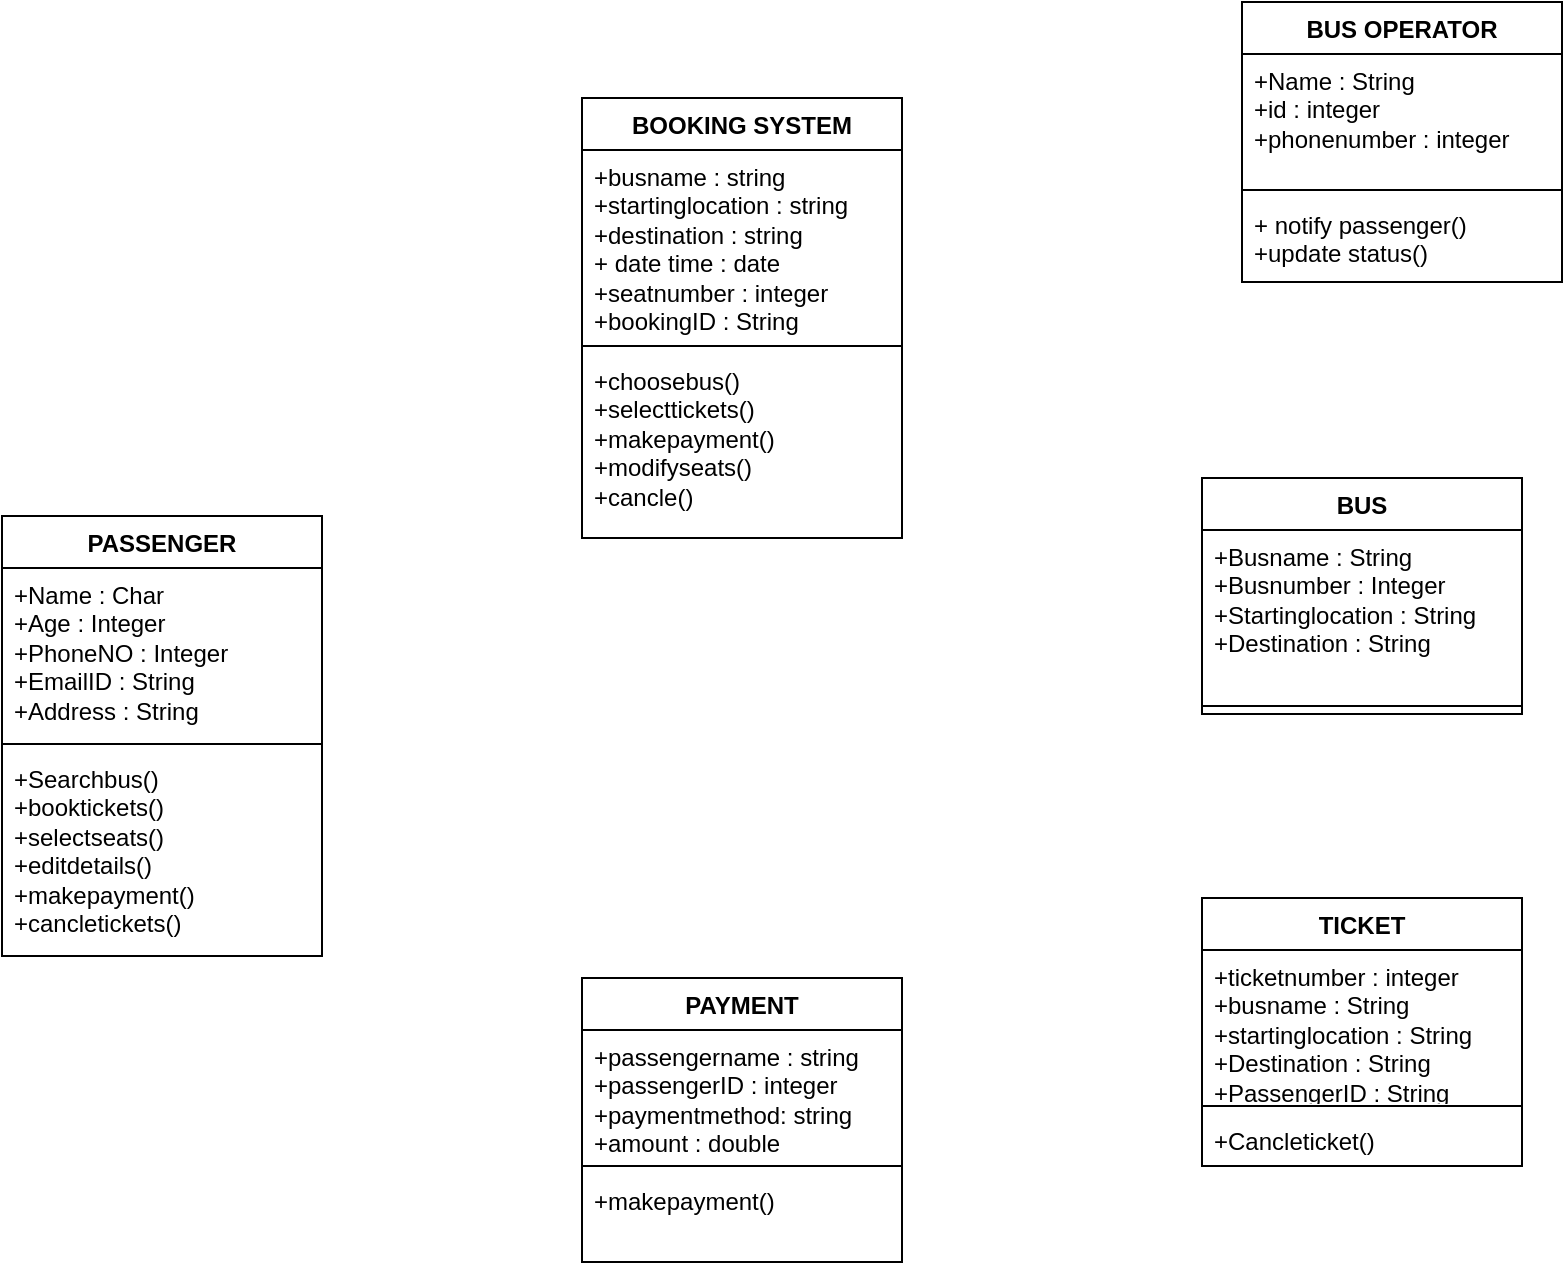 <mxfile version="24.7.6">
  <diagram name="Page-1" id="JGNxIIsGgI_UogwqbrUo">
    <mxGraphModel dx="1407" dy="516" grid="1" gridSize="10" guides="1" tooltips="1" connect="1" arrows="1" fold="1" page="1" pageScale="1" pageWidth="850" pageHeight="1100" math="0" shadow="0">
      <root>
        <mxCell id="0" />
        <mxCell id="1" parent="0" />
        <mxCell id="Q1mi_HC60ny_9-CP_xTS-19" value="PASSENGER" style="swimlane;fontStyle=1;align=center;verticalAlign=top;childLayout=stackLayout;horizontal=1;startSize=26;horizontalStack=0;resizeParent=1;resizeParentMax=0;resizeLast=0;collapsible=1;marginBottom=0;whiteSpace=wrap;html=1;" vertex="1" parent="1">
          <mxGeometry x="40" y="309" width="160" height="220" as="geometry" />
        </mxCell>
        <mxCell id="Q1mi_HC60ny_9-CP_xTS-20" value="+Name : Char&lt;div&gt;+Age : Integer&lt;/div&gt;&lt;div&gt;+PhoneNO : Integer&lt;/div&gt;&lt;div&gt;+EmailID : String&lt;/div&gt;&lt;div&gt;+Address : String&amp;nbsp;&lt;/div&gt;&lt;div&gt;&lt;br&gt;&lt;/div&gt;" style="text;strokeColor=none;fillColor=none;align=left;verticalAlign=top;spacingLeft=4;spacingRight=4;overflow=hidden;rotatable=0;points=[[0,0.5],[1,0.5]];portConstraint=eastwest;whiteSpace=wrap;html=1;" vertex="1" parent="Q1mi_HC60ny_9-CP_xTS-19">
          <mxGeometry y="26" width="160" height="84" as="geometry" />
        </mxCell>
        <mxCell id="Q1mi_HC60ny_9-CP_xTS-21" value="" style="line;strokeWidth=1;fillColor=none;align=left;verticalAlign=middle;spacingTop=-1;spacingLeft=3;spacingRight=3;rotatable=0;labelPosition=right;points=[];portConstraint=eastwest;strokeColor=inherit;" vertex="1" parent="Q1mi_HC60ny_9-CP_xTS-19">
          <mxGeometry y="110" width="160" height="8" as="geometry" />
        </mxCell>
        <mxCell id="Q1mi_HC60ny_9-CP_xTS-22" value="+Searchbus()&lt;div&gt;+booktickets()&lt;/div&gt;&lt;div&gt;+selectseats()&lt;/div&gt;&lt;div&gt;+editdetails()&lt;/div&gt;&lt;div&gt;+makepayment()&lt;/div&gt;&lt;div&gt;+cancletickets()&lt;/div&gt;&lt;div&gt;&lt;br&gt;&lt;/div&gt;" style="text;strokeColor=none;fillColor=none;align=left;verticalAlign=top;spacingLeft=4;spacingRight=4;overflow=hidden;rotatable=0;points=[[0,0.5],[1,0.5]];portConstraint=eastwest;whiteSpace=wrap;html=1;" vertex="1" parent="Q1mi_HC60ny_9-CP_xTS-19">
          <mxGeometry y="118" width="160" height="102" as="geometry" />
        </mxCell>
        <mxCell id="Q1mi_HC60ny_9-CP_xTS-23" value="TICKET" style="swimlane;fontStyle=1;align=center;verticalAlign=top;childLayout=stackLayout;horizontal=1;startSize=26;horizontalStack=0;resizeParent=1;resizeParentMax=0;resizeLast=0;collapsible=1;marginBottom=0;whiteSpace=wrap;html=1;" vertex="1" parent="1">
          <mxGeometry x="640" y="500" width="160" height="134" as="geometry" />
        </mxCell>
        <mxCell id="Q1mi_HC60ny_9-CP_xTS-24" value="+ticketnumber : integer&lt;div&gt;+busname : String&lt;/div&gt;&lt;div&gt;+startinglocation : String&lt;/div&gt;&lt;div&gt;+Destination : String&lt;/div&gt;&lt;div&gt;+PassengerID : String&lt;/div&gt;" style="text;strokeColor=none;fillColor=none;align=left;verticalAlign=top;spacingLeft=4;spacingRight=4;overflow=hidden;rotatable=0;points=[[0,0.5],[1,0.5]];portConstraint=eastwest;whiteSpace=wrap;html=1;" vertex="1" parent="Q1mi_HC60ny_9-CP_xTS-23">
          <mxGeometry y="26" width="160" height="74" as="geometry" />
        </mxCell>
        <mxCell id="Q1mi_HC60ny_9-CP_xTS-25" value="" style="line;strokeWidth=1;fillColor=none;align=left;verticalAlign=middle;spacingTop=-1;spacingLeft=3;spacingRight=3;rotatable=0;labelPosition=right;points=[];portConstraint=eastwest;strokeColor=inherit;" vertex="1" parent="Q1mi_HC60ny_9-CP_xTS-23">
          <mxGeometry y="100" width="160" height="8" as="geometry" />
        </mxCell>
        <mxCell id="Q1mi_HC60ny_9-CP_xTS-26" value="+Cancleticket()" style="text;strokeColor=none;fillColor=none;align=left;verticalAlign=top;spacingLeft=4;spacingRight=4;overflow=hidden;rotatable=0;points=[[0,0.5],[1,0.5]];portConstraint=eastwest;whiteSpace=wrap;html=1;" vertex="1" parent="Q1mi_HC60ny_9-CP_xTS-23">
          <mxGeometry y="108" width="160" height="26" as="geometry" />
        </mxCell>
        <mxCell id="Q1mi_HC60ny_9-CP_xTS-27" value="BUS" style="swimlane;fontStyle=1;align=center;verticalAlign=top;childLayout=stackLayout;horizontal=1;startSize=26;horizontalStack=0;resizeParent=1;resizeParentMax=0;resizeLast=0;collapsible=1;marginBottom=0;whiteSpace=wrap;html=1;" vertex="1" parent="1">
          <mxGeometry x="640" y="290" width="160" height="118" as="geometry" />
        </mxCell>
        <mxCell id="Q1mi_HC60ny_9-CP_xTS-28" value="+Busname : String&lt;div&gt;+Busnumber : Integer&amp;nbsp;&lt;/div&gt;&lt;div&gt;+Startinglocation : String&lt;/div&gt;&lt;div&gt;+Destination : String&amp;nbsp;&lt;/div&gt;" style="text;strokeColor=none;fillColor=none;align=left;verticalAlign=top;spacingLeft=4;spacingRight=4;overflow=hidden;rotatable=0;points=[[0,0.5],[1,0.5]];portConstraint=eastwest;whiteSpace=wrap;html=1;" vertex="1" parent="Q1mi_HC60ny_9-CP_xTS-27">
          <mxGeometry y="26" width="160" height="84" as="geometry" />
        </mxCell>
        <mxCell id="Q1mi_HC60ny_9-CP_xTS-29" value="" style="line;strokeWidth=1;fillColor=none;align=left;verticalAlign=middle;spacingTop=-1;spacingLeft=3;spacingRight=3;rotatable=0;labelPosition=right;points=[];portConstraint=eastwest;strokeColor=inherit;" vertex="1" parent="Q1mi_HC60ny_9-CP_xTS-27">
          <mxGeometry y="110" width="160" height="8" as="geometry" />
        </mxCell>
        <mxCell id="Q1mi_HC60ny_9-CP_xTS-31" value="PAYMENT" style="swimlane;fontStyle=1;align=center;verticalAlign=top;childLayout=stackLayout;horizontal=1;startSize=26;horizontalStack=0;resizeParent=1;resizeParentMax=0;resizeLast=0;collapsible=1;marginBottom=0;whiteSpace=wrap;html=1;" vertex="1" parent="1">
          <mxGeometry x="330" y="540" width="160" height="142" as="geometry" />
        </mxCell>
        <mxCell id="Q1mi_HC60ny_9-CP_xTS-32" value="+passengername : string&lt;div&gt;+passengerID : integer&lt;/div&gt;&lt;div&gt;+paymentmethod: string&lt;/div&gt;&lt;div&gt;+amount : double&lt;/div&gt;" style="text;strokeColor=none;fillColor=none;align=left;verticalAlign=top;spacingLeft=4;spacingRight=4;overflow=hidden;rotatable=0;points=[[0,0.5],[1,0.5]];portConstraint=eastwest;whiteSpace=wrap;html=1;" vertex="1" parent="Q1mi_HC60ny_9-CP_xTS-31">
          <mxGeometry y="26" width="160" height="64" as="geometry" />
        </mxCell>
        <mxCell id="Q1mi_HC60ny_9-CP_xTS-33" value="" style="line;strokeWidth=1;fillColor=none;align=left;verticalAlign=middle;spacingTop=-1;spacingLeft=3;spacingRight=3;rotatable=0;labelPosition=right;points=[];portConstraint=eastwest;strokeColor=inherit;" vertex="1" parent="Q1mi_HC60ny_9-CP_xTS-31">
          <mxGeometry y="90" width="160" height="8" as="geometry" />
        </mxCell>
        <mxCell id="Q1mi_HC60ny_9-CP_xTS-34" value="+makepayment()" style="text;strokeColor=none;fillColor=none;align=left;verticalAlign=top;spacingLeft=4;spacingRight=4;overflow=hidden;rotatable=0;points=[[0,0.5],[1,0.5]];portConstraint=eastwest;whiteSpace=wrap;html=1;" vertex="1" parent="Q1mi_HC60ny_9-CP_xTS-31">
          <mxGeometry y="98" width="160" height="44" as="geometry" />
        </mxCell>
        <mxCell id="Q1mi_HC60ny_9-CP_xTS-35" value="BOOKING SYSTEM" style="swimlane;fontStyle=1;align=center;verticalAlign=top;childLayout=stackLayout;horizontal=1;startSize=26;horizontalStack=0;resizeParent=1;resizeParentMax=0;resizeLast=0;collapsible=1;marginBottom=0;whiteSpace=wrap;html=1;" vertex="1" parent="1">
          <mxGeometry x="330" y="100" width="160" height="220" as="geometry" />
        </mxCell>
        <mxCell id="Q1mi_HC60ny_9-CP_xTS-36" value="+busname : string&lt;div&gt;+startinglocation : string&lt;/div&gt;&lt;div&gt;+destination : string&lt;/div&gt;&lt;div&gt;+ date time : date&lt;/div&gt;&lt;div&gt;+seatnumber : integer&lt;/div&gt;&lt;div&gt;+bookingID : String&lt;/div&gt;" style="text;strokeColor=none;fillColor=none;align=left;verticalAlign=top;spacingLeft=4;spacingRight=4;overflow=hidden;rotatable=0;points=[[0,0.5],[1,0.5]];portConstraint=eastwest;whiteSpace=wrap;html=1;" vertex="1" parent="Q1mi_HC60ny_9-CP_xTS-35">
          <mxGeometry y="26" width="160" height="94" as="geometry" />
        </mxCell>
        <mxCell id="Q1mi_HC60ny_9-CP_xTS-37" value="" style="line;strokeWidth=1;fillColor=none;align=left;verticalAlign=middle;spacingTop=-1;spacingLeft=3;spacingRight=3;rotatable=0;labelPosition=right;points=[];portConstraint=eastwest;strokeColor=inherit;" vertex="1" parent="Q1mi_HC60ny_9-CP_xTS-35">
          <mxGeometry y="120" width="160" height="8" as="geometry" />
        </mxCell>
        <mxCell id="Q1mi_HC60ny_9-CP_xTS-38" value="+choosebus()&lt;div&gt;+selecttickets()&lt;/div&gt;&lt;div&gt;+makepayment()&lt;/div&gt;&lt;div&gt;+modifyseats()&lt;/div&gt;&lt;div&gt;+cancle()&lt;/div&gt;&lt;div&gt;&lt;br&gt;&lt;/div&gt;" style="text;strokeColor=none;fillColor=none;align=left;verticalAlign=top;spacingLeft=4;spacingRight=4;overflow=hidden;rotatable=0;points=[[0,0.5],[1,0.5]];portConstraint=eastwest;whiteSpace=wrap;html=1;" vertex="1" parent="Q1mi_HC60ny_9-CP_xTS-35">
          <mxGeometry y="128" width="160" height="92" as="geometry" />
        </mxCell>
        <mxCell id="Q1mi_HC60ny_9-CP_xTS-40" value="BUS OPERATOR" style="swimlane;fontStyle=1;align=center;verticalAlign=top;childLayout=stackLayout;horizontal=1;startSize=26;horizontalStack=0;resizeParent=1;resizeParentMax=0;resizeLast=0;collapsible=1;marginBottom=0;whiteSpace=wrap;html=1;" vertex="1" parent="1">
          <mxGeometry x="660" y="52" width="160" height="140" as="geometry" />
        </mxCell>
        <mxCell id="Q1mi_HC60ny_9-CP_xTS-41" value="+Name : String&lt;div&gt;+id : integer&lt;/div&gt;&lt;div&gt;+phonenumber : integer&amp;nbsp;&lt;/div&gt;" style="text;strokeColor=none;fillColor=none;align=left;verticalAlign=top;spacingLeft=4;spacingRight=4;overflow=hidden;rotatable=0;points=[[0,0.5],[1,0.5]];portConstraint=eastwest;whiteSpace=wrap;html=1;" vertex="1" parent="Q1mi_HC60ny_9-CP_xTS-40">
          <mxGeometry y="26" width="160" height="64" as="geometry" />
        </mxCell>
        <mxCell id="Q1mi_HC60ny_9-CP_xTS-42" value="" style="line;strokeWidth=1;fillColor=none;align=left;verticalAlign=middle;spacingTop=-1;spacingLeft=3;spacingRight=3;rotatable=0;labelPosition=right;points=[];portConstraint=eastwest;strokeColor=inherit;" vertex="1" parent="Q1mi_HC60ny_9-CP_xTS-40">
          <mxGeometry y="90" width="160" height="8" as="geometry" />
        </mxCell>
        <mxCell id="Q1mi_HC60ny_9-CP_xTS-43" value="+ notify passenger()&lt;div&gt;+update status()&lt;/div&gt;" style="text;strokeColor=none;fillColor=none;align=left;verticalAlign=top;spacingLeft=4;spacingRight=4;overflow=hidden;rotatable=0;points=[[0,0.5],[1,0.5]];portConstraint=eastwest;whiteSpace=wrap;html=1;" vertex="1" parent="Q1mi_HC60ny_9-CP_xTS-40">
          <mxGeometry y="98" width="160" height="42" as="geometry" />
        </mxCell>
      </root>
    </mxGraphModel>
  </diagram>
</mxfile>
